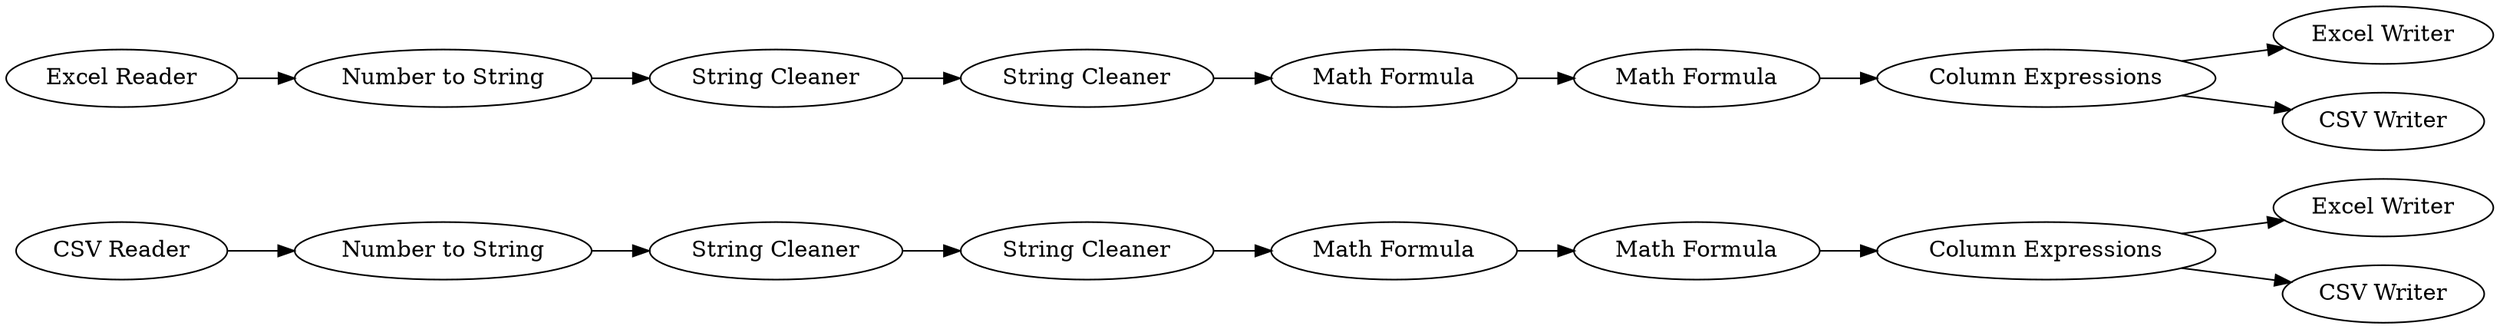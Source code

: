 digraph {
	1 [label="CSV Reader"]
	8 [label="Excel Reader"]
	10 [label="String Cleaner"]
	11 [label="Number to String"]
	15 [label="Excel Writer"]
	16 [label="Excel Writer"]
	17 [label="String Cleaner"]
	19 [label="Column Expressions"]
	27 [label="Math Formula"]
	28 [label="Math Formula"]
	29 [label="Math Formula"]
	30 [label="String Cleaner"]
	31 [label="Math Formula"]
	32 [label="Column Expressions"]
	33 [label="String Cleaner"]
	34 [label="Number to String"]
	35 [label="CSV Writer"]
	36 [label="CSV Writer"]
	1 -> 34
	8 -> 11
	10 -> 17
	11 -> 10
	17 -> 27
	19 -> 16
	19 -> 36
	27 -> 28
	28 -> 19
	29 -> 31
	30 -> 29
	31 -> 32
	32 -> 15
	32 -> 35
	33 -> 30
	34 -> 33
	rankdir=LR
}
